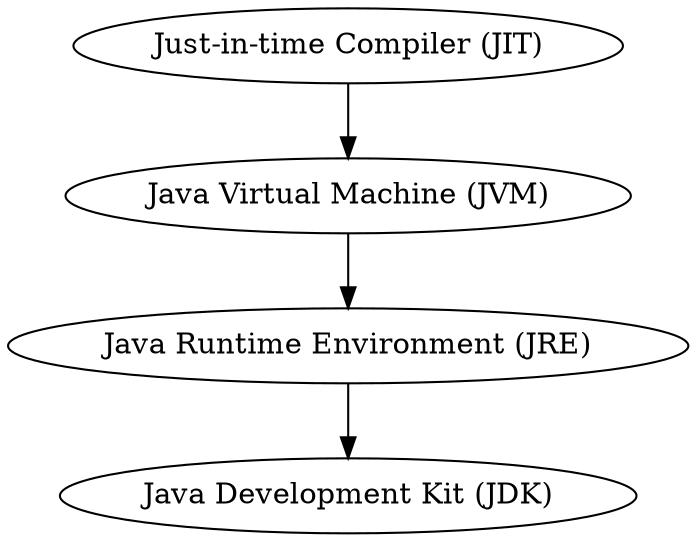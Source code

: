 digraph G {

  /*JIT Динамическая компиляция байт-кода, ускоряет производительность программы,
  путем компиляции байт-кода в машинный непосредственно во время выполнения программы.*/

  "Just-in-time Compiler (JIT)" -> "Java Virtual Machine (JVM)"

  /*JVM несет ответственность за преобразование байт-кода
  в машинный код, зависит от платформы.*/

  "Java Virtual Machine (JVM)" -> "Java Runtime Environment (JRE)"

  /*JRE является реализацией JVM, которая предоставляет
  платформу для выполнения Java-программ.*/

  "Java Runtime Environment (JRE)" -> "Java Development Kit (JDK)"

  /*JDK предоставляет все инструменты, исполняемые и бинарные файлы,
  которые нужны для компиляции, отладки и выполнения программы*/
}

